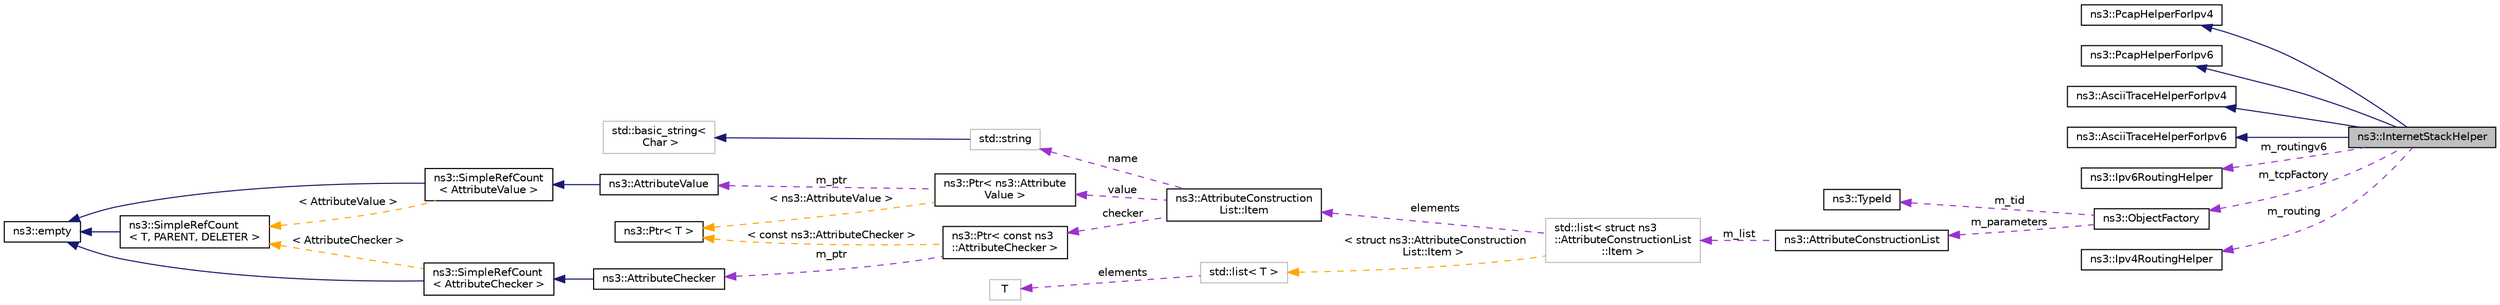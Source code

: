 digraph "ns3::InternetStackHelper"
{
 // LATEX_PDF_SIZE
  edge [fontname="Helvetica",fontsize="10",labelfontname="Helvetica",labelfontsize="10"];
  node [fontname="Helvetica",fontsize="10",shape=record];
  rankdir="LR";
  Node1 [label="ns3::InternetStackHelper",height=0.2,width=0.4,color="black", fillcolor="grey75", style="filled", fontcolor="black",tooltip="aggregate IP/TCP/UDP functionality to existing Nodes."];
  Node2 -> Node1 [dir="back",color="midnightblue",fontsize="10",style="solid",fontname="Helvetica"];
  Node2 [label="ns3::PcapHelperForIpv4",height=0.2,width=0.4,color="black", fillcolor="white", style="filled",URL="$classns3_1_1_pcap_helper_for_ipv4.html",tooltip="Base class providing common user-level pcap operations for helpers representing IPv4 protocols ."];
  Node3 -> Node1 [dir="back",color="midnightblue",fontsize="10",style="solid",fontname="Helvetica"];
  Node3 [label="ns3::PcapHelperForIpv6",height=0.2,width=0.4,color="black", fillcolor="white", style="filled",URL="$classns3_1_1_pcap_helper_for_ipv6.html",tooltip="Base class providing common user-level pcap operations for helpers representing IPv6 protocols ."];
  Node4 -> Node1 [dir="back",color="midnightblue",fontsize="10",style="solid",fontname="Helvetica"];
  Node4 [label="ns3::AsciiTraceHelperForIpv4",height=0.2,width=0.4,color="black", fillcolor="white", style="filled",URL="$classns3_1_1_ascii_trace_helper_for_ipv4.html",tooltip="Base class providing common user-level ascii trace operations for helpers representing IPv4 protocols..."];
  Node5 -> Node1 [dir="back",color="midnightblue",fontsize="10",style="solid",fontname="Helvetica"];
  Node5 [label="ns3::AsciiTraceHelperForIpv6",height=0.2,width=0.4,color="black", fillcolor="white", style="filled",URL="$classns3_1_1_ascii_trace_helper_for_ipv6.html",tooltip="Base class providing common user-level ascii trace operations for helpers representing IPv6 protocols..."];
  Node6 -> Node1 [dir="back",color="darkorchid3",fontsize="10",style="dashed",label=" m_routingv6" ,fontname="Helvetica"];
  Node6 [label="ns3::Ipv6RoutingHelper",height=0.2,width=0.4,color="black", fillcolor="white", style="filled",URL="$classns3_1_1_ipv6_routing_helper.html",tooltip="A factory to create ns3::Ipv6RoutingProtocol objects."];
  Node7 -> Node1 [dir="back",color="darkorchid3",fontsize="10",style="dashed",label=" m_tcpFactory" ,fontname="Helvetica"];
  Node7 [label="ns3::ObjectFactory",height=0.2,width=0.4,color="black", fillcolor="white", style="filled",URL="$classns3_1_1_object_factory.html",tooltip="Instantiate subclasses of ns3::Object."];
  Node8 -> Node7 [dir="back",color="darkorchid3",fontsize="10",style="dashed",label=" m_tid" ,fontname="Helvetica"];
  Node8 [label="ns3::TypeId",height=0.2,width=0.4,color="black", fillcolor="white", style="filled",URL="$classns3_1_1_type_id.html",tooltip="a unique identifier for an interface."];
  Node9 -> Node7 [dir="back",color="darkorchid3",fontsize="10",style="dashed",label=" m_parameters" ,fontname="Helvetica"];
  Node9 [label="ns3::AttributeConstructionList",height=0.2,width=0.4,color="black", fillcolor="white", style="filled",URL="$classns3_1_1_attribute_construction_list.html",tooltip="List of Attribute name, value and checker triples used to construct Objects."];
  Node10 -> Node9 [dir="back",color="darkorchid3",fontsize="10",style="dashed",label=" m_list" ,fontname="Helvetica"];
  Node10 [label="std::list\< struct ns3\l::AttributeConstructionList\l::Item \>",height=0.2,width=0.4,color="grey75", fillcolor="white", style="filled",tooltip=" "];
  Node11 -> Node10 [dir="back",color="darkorchid3",fontsize="10",style="dashed",label=" elements" ,fontname="Helvetica"];
  Node11 [label="ns3::AttributeConstruction\lList::Item",height=0.2,width=0.4,color="black", fillcolor="white", style="filled",URL="$structns3_1_1_attribute_construction_list_1_1_item.html",tooltip="A single Attribute triple."];
  Node12 -> Node11 [dir="back",color="darkorchid3",fontsize="10",style="dashed",label=" name" ,fontname="Helvetica"];
  Node12 [label="std::string",height=0.2,width=0.4,color="grey75", fillcolor="white", style="filled",tooltip=" "];
  Node13 -> Node12 [dir="back",color="midnightblue",fontsize="10",style="solid",fontname="Helvetica"];
  Node13 [label="std::basic_string\<\l Char \>",height=0.2,width=0.4,color="grey75", fillcolor="white", style="filled",tooltip=" "];
  Node14 -> Node11 [dir="back",color="darkorchid3",fontsize="10",style="dashed",label=" value" ,fontname="Helvetica"];
  Node14 [label="ns3::Ptr\< ns3::Attribute\lValue \>",height=0.2,width=0.4,color="black", fillcolor="white", style="filled",URL="$classns3_1_1_ptr.html",tooltip=" "];
  Node15 -> Node14 [dir="back",color="darkorchid3",fontsize="10",style="dashed",label=" m_ptr" ,fontname="Helvetica"];
  Node15 [label="ns3::AttributeValue",height=0.2,width=0.4,color="black", fillcolor="white", style="filled",URL="$classns3_1_1_attribute_value.html",tooltip="Hold a value for an Attribute."];
  Node16 -> Node15 [dir="back",color="midnightblue",fontsize="10",style="solid",fontname="Helvetica"];
  Node16 [label="ns3::SimpleRefCount\l\< AttributeValue \>",height=0.2,width=0.4,color="black", fillcolor="white", style="filled",URL="$classns3_1_1_simple_ref_count.html",tooltip=" "];
  Node17 -> Node16 [dir="back",color="midnightblue",fontsize="10",style="solid",fontname="Helvetica"];
  Node17 [label="ns3::empty",height=0.2,width=0.4,color="black", fillcolor="white", style="filled",URL="$classns3_1_1empty.html",tooltip="make Callback use a separate empty type"];
  Node18 -> Node16 [dir="back",color="orange",fontsize="10",style="dashed",label=" \< AttributeValue \>" ,fontname="Helvetica"];
  Node18 [label="ns3::SimpleRefCount\l\< T, PARENT, DELETER \>",height=0.2,width=0.4,color="black", fillcolor="white", style="filled",URL="$classns3_1_1_simple_ref_count.html",tooltip="A template-based reference counting class."];
  Node17 -> Node18 [dir="back",color="midnightblue",fontsize="10",style="solid",fontname="Helvetica"];
  Node19 -> Node14 [dir="back",color="orange",fontsize="10",style="dashed",label=" \< ns3::AttributeValue \>" ,fontname="Helvetica"];
  Node19 [label="ns3::Ptr\< T \>",height=0.2,width=0.4,color="black", fillcolor="white", style="filled",URL="$classns3_1_1_ptr.html",tooltip="Smart pointer class similar to boost::intrusive_ptr."];
  Node20 -> Node11 [dir="back",color="darkorchid3",fontsize="10",style="dashed",label=" checker" ,fontname="Helvetica"];
  Node20 [label="ns3::Ptr\< const ns3\l::AttributeChecker \>",height=0.2,width=0.4,color="black", fillcolor="white", style="filled",URL="$classns3_1_1_ptr.html",tooltip=" "];
  Node21 -> Node20 [dir="back",color="darkorchid3",fontsize="10",style="dashed",label=" m_ptr" ,fontname="Helvetica"];
  Node21 [label="ns3::AttributeChecker",height=0.2,width=0.4,color="black", fillcolor="white", style="filled",URL="$classns3_1_1_attribute_checker.html",tooltip="Represent the type of an attribute."];
  Node22 -> Node21 [dir="back",color="midnightblue",fontsize="10",style="solid",fontname="Helvetica"];
  Node22 [label="ns3::SimpleRefCount\l\< AttributeChecker \>",height=0.2,width=0.4,color="black", fillcolor="white", style="filled",URL="$classns3_1_1_simple_ref_count.html",tooltip=" "];
  Node17 -> Node22 [dir="back",color="midnightblue",fontsize="10",style="solid",fontname="Helvetica"];
  Node18 -> Node22 [dir="back",color="orange",fontsize="10",style="dashed",label=" \< AttributeChecker \>" ,fontname="Helvetica"];
  Node19 -> Node20 [dir="back",color="orange",fontsize="10",style="dashed",label=" \< const ns3::AttributeChecker \>" ,fontname="Helvetica"];
  Node23 -> Node10 [dir="back",color="orange",fontsize="10",style="dashed",label=" \< struct ns3::AttributeConstruction\lList::Item \>" ,fontname="Helvetica"];
  Node23 [label="std::list\< T \>",height=0.2,width=0.4,color="grey75", fillcolor="white", style="filled",tooltip=" "];
  Node24 -> Node23 [dir="back",color="darkorchid3",fontsize="10",style="dashed",label=" elements" ,fontname="Helvetica"];
  Node24 [label="T",height=0.2,width=0.4,color="grey75", fillcolor="white", style="filled",tooltip=" "];
  Node25 -> Node1 [dir="back",color="darkorchid3",fontsize="10",style="dashed",label=" m_routing" ,fontname="Helvetica"];
  Node25 [label="ns3::Ipv4RoutingHelper",height=0.2,width=0.4,color="black", fillcolor="white", style="filled",URL="$classns3_1_1_ipv4_routing_helper.html",tooltip="a factory to create ns3::Ipv4RoutingProtocol objects"];
}
